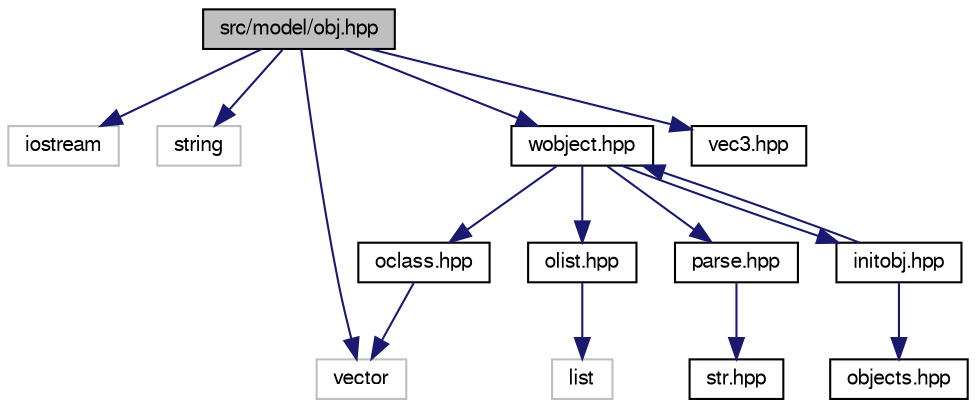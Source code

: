 digraph "src/model/obj.hpp"
{
 // LATEX_PDF_SIZE
  bgcolor="transparent";
  edge [fontname="FreeSans",fontsize="10",labelfontname="FreeSans",labelfontsize="10"];
  node [fontname="FreeSans",fontsize="10",shape=record];
  Node1 [label="src/model/obj.hpp",height=0.2,width=0.4,color="black", fillcolor="grey75", style="filled", fontcolor="black",tooltip=" "];
  Node1 -> Node2 [color="midnightblue",fontsize="10",style="solid",fontname="FreeSans"];
  Node2 [label="iostream",height=0.2,width=0.4,color="grey75",tooltip=" "];
  Node1 -> Node3 [color="midnightblue",fontsize="10",style="solid",fontname="FreeSans"];
  Node3 [label="string",height=0.2,width=0.4,color="grey75",tooltip=" "];
  Node1 -> Node4 [color="midnightblue",fontsize="10",style="solid",fontname="FreeSans"];
  Node4 [label="vector",height=0.2,width=0.4,color="grey75",tooltip=" "];
  Node1 -> Node5 [color="midnightblue",fontsize="10",style="solid",fontname="FreeSans"];
  Node5 [label="wobject.hpp",height=0.2,width=0.4,color="black",URL="$a00866.html",tooltip=" "];
  Node5 -> Node6 [color="midnightblue",fontsize="10",style="solid",fontname="FreeSans"];
  Node6 [label="oclass.hpp",height=0.2,width=0.4,color="black",URL="$a00626.html",tooltip=" "];
  Node6 -> Node4 [color="midnightblue",fontsize="10",style="solid",fontname="FreeSans"];
  Node5 -> Node7 [color="midnightblue",fontsize="10",style="solid",fontname="FreeSans"];
  Node7 [label="olist.hpp",height=0.2,width=0.4,color="black",URL="$a00632.html",tooltip=" "];
  Node7 -> Node8 [color="midnightblue",fontsize="10",style="solid",fontname="FreeSans"];
  Node8 [label="list",height=0.2,width=0.4,color="grey75",tooltip=" "];
  Node5 -> Node9 [color="midnightblue",fontsize="10",style="solid",fontname="FreeSans"];
  Node9 [label="parse.hpp",height=0.2,width=0.4,color="black",URL="$a00638.html",tooltip=" "];
  Node9 -> Node10 [color="midnightblue",fontsize="10",style="solid",fontname="FreeSans"];
  Node10 [label="str.hpp",height=0.2,width=0.4,color="black",URL="$a00179.html",tooltip=" "];
  Node5 -> Node11 [color="midnightblue",fontsize="10",style="solid",fontname="FreeSans"];
  Node11 [label="initobj.hpp",height=0.2,width=0.4,color="black",URL="$a00554.html",tooltip=" "];
  Node11 -> Node12 [color="midnightblue",fontsize="10",style="solid",fontname="FreeSans"];
  Node12 [label="objects.hpp",height=0.2,width=0.4,color="black",URL="$a00620.html",tooltip=" "];
  Node11 -> Node5 [color="midnightblue",fontsize="10",style="solid",fontname="FreeSans"];
  Node1 -> Node13 [color="midnightblue",fontsize="10",style="solid",fontname="FreeSans"];
  Node13 [label="vec3.hpp",height=0.2,width=0.4,color="black",URL="$a01214.html",tooltip=" "];
}
